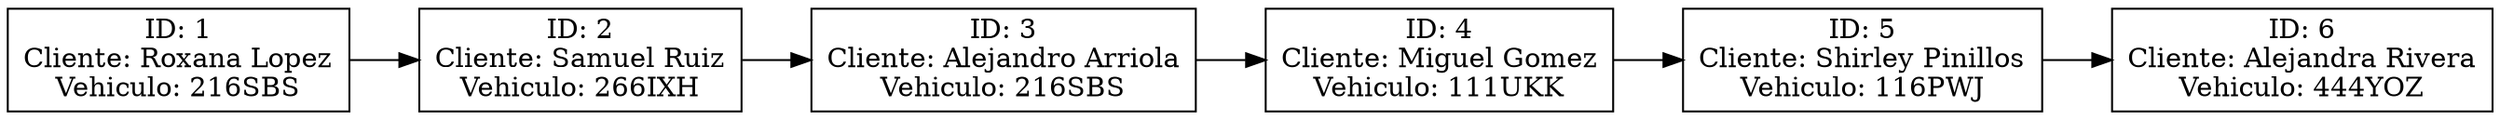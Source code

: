 digraph ListaEnlazada {
    rankdir=LR;
    node [shape=record];
    node0 [label="ID: 1\nCliente:  Roxana  Lopez\nVehiculo: 216SBS"];
    node1 [label="ID: 2\nCliente:  Samuel  Ruiz\nVehiculo: 266IXH"];
    node2 [label="ID: 3\nCliente:  Alejandro  Arriola\nVehiculo: 216SBS"];
    node3 [label="ID: 4\nCliente:  Miguel  Gomez\nVehiculo: 111UKK"];
    node4 [label="ID: 5\nCliente:  Shirley  Pinillos\nVehiculo: 116PWJ"];
    node5 [label="ID: 6\nCliente:  Alejandra  Rivera\nVehiculo: 444YOZ"];
    node0 -> node1;
    node1 -> node2;
    node2 -> node3;
    node3 -> node4;
    node4 -> node5;
}
